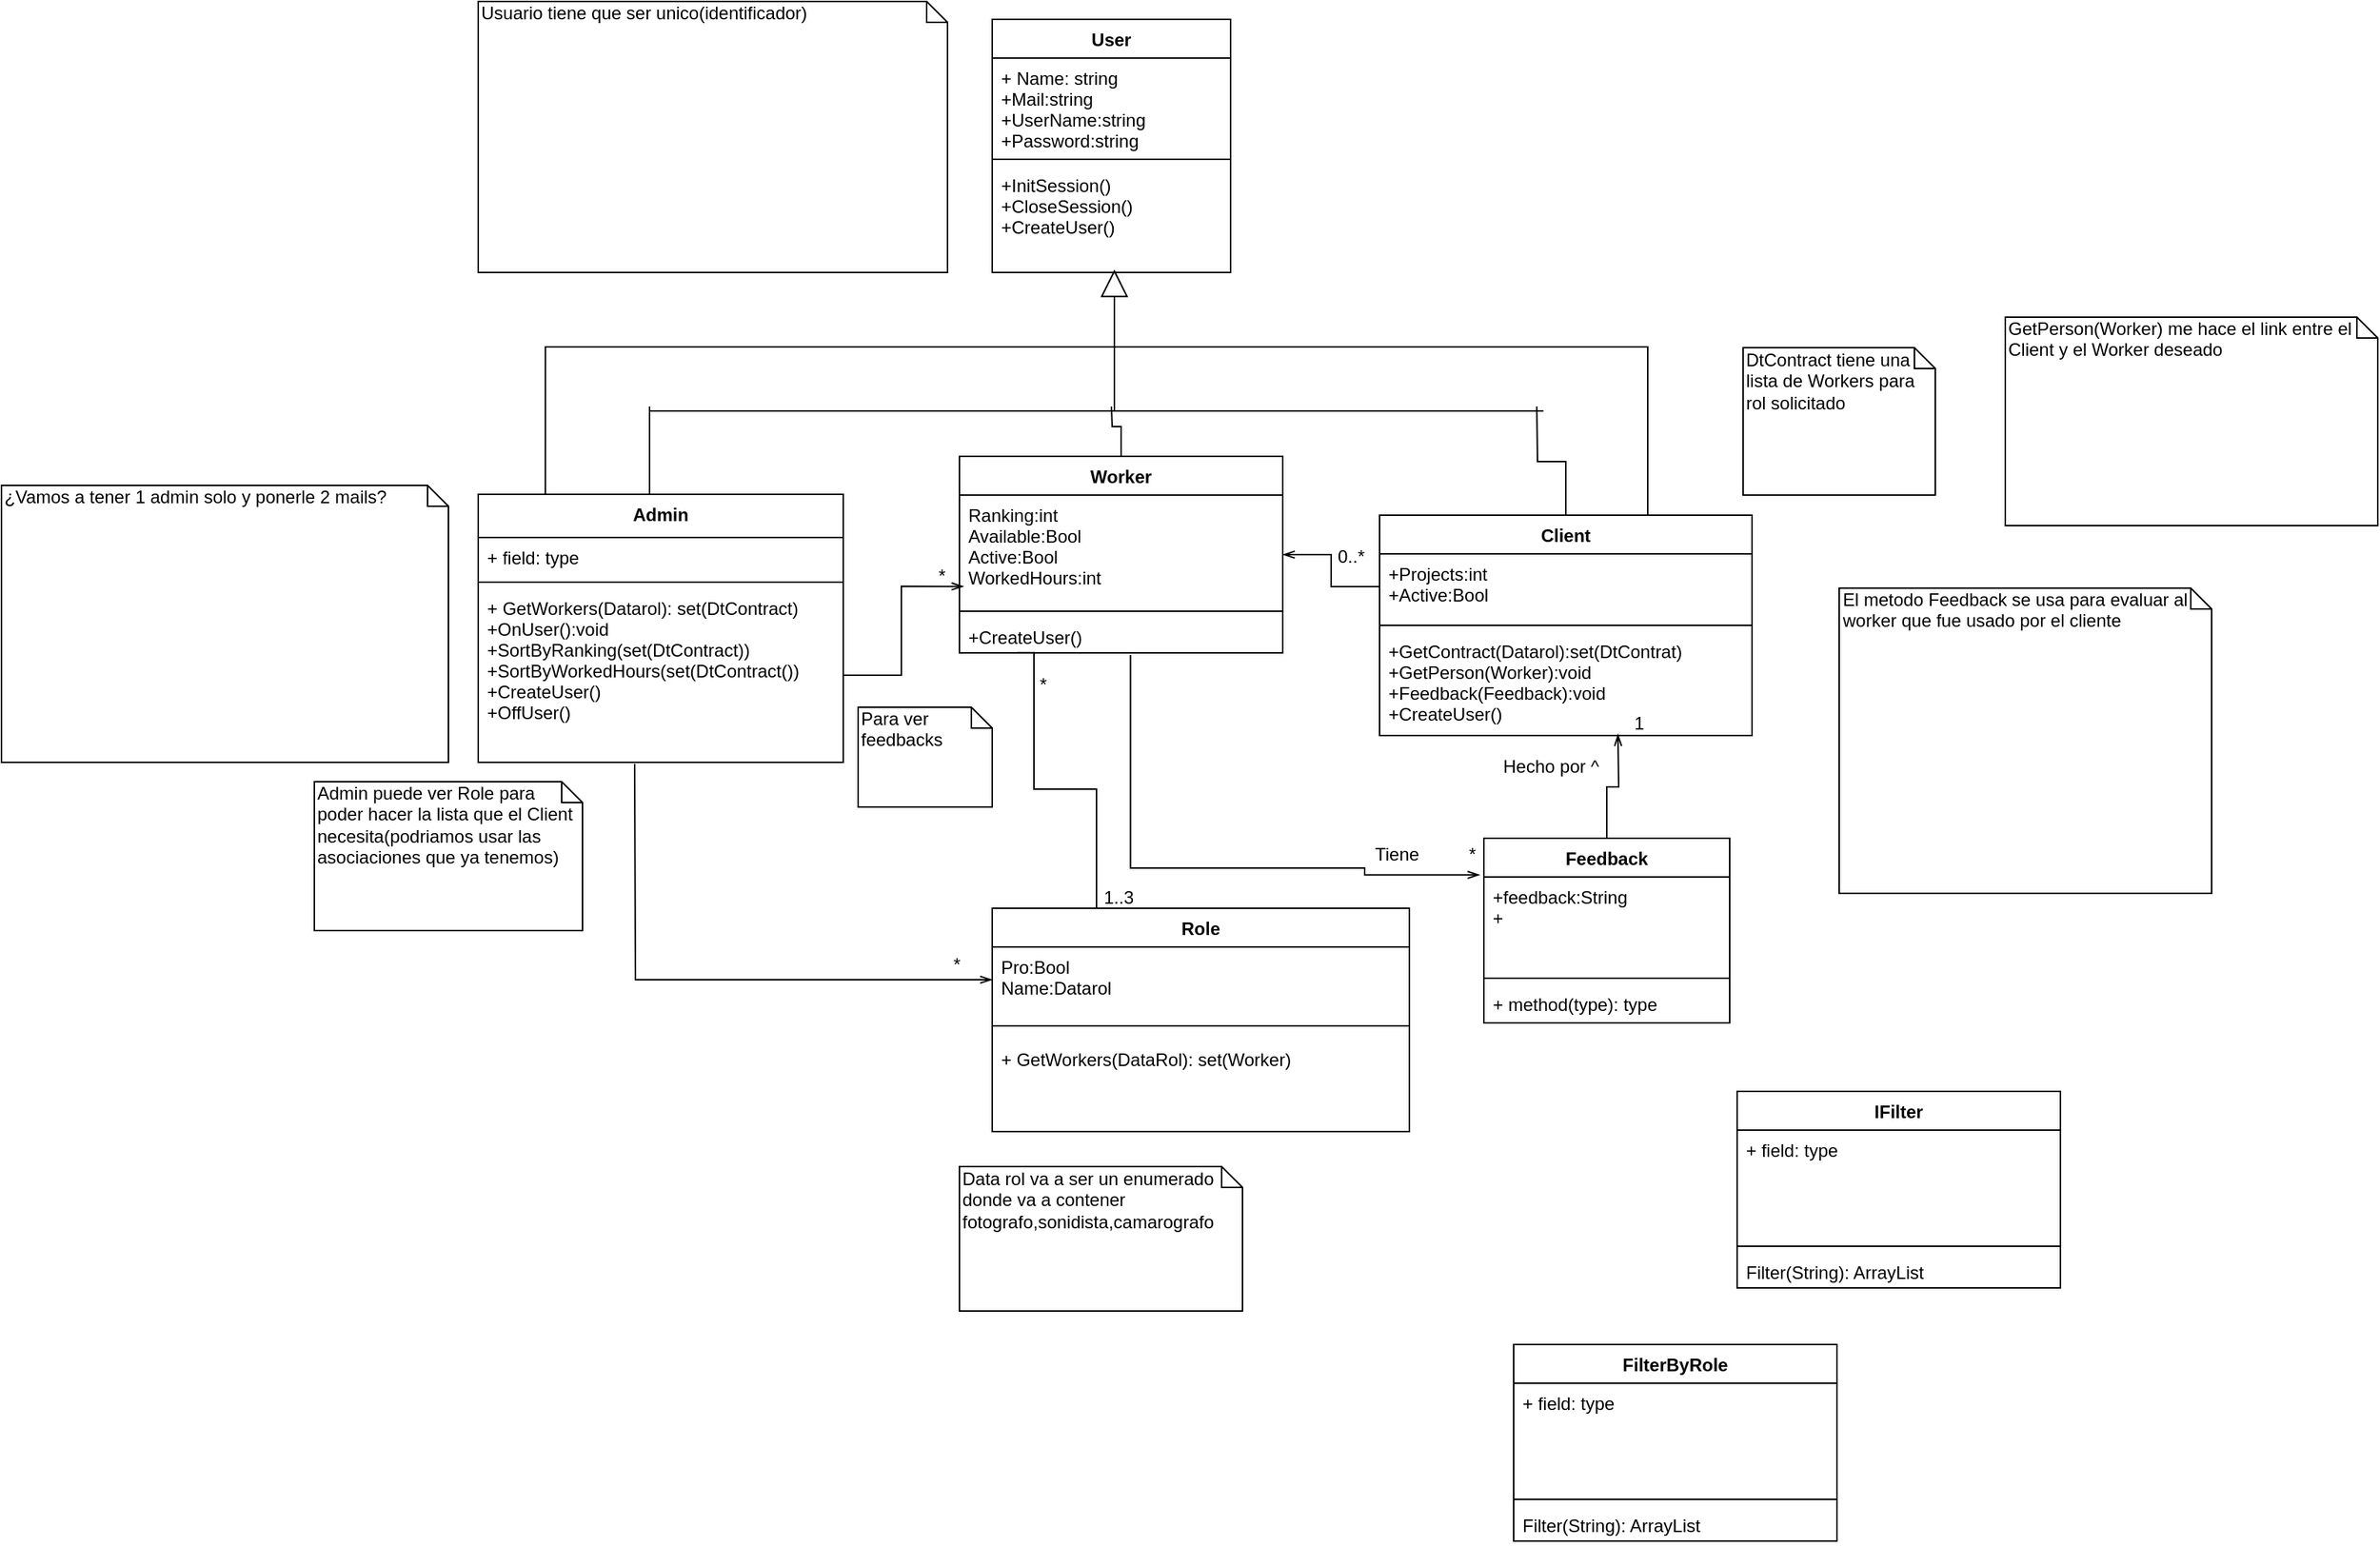 <mxfile version="10.6.6" type="device"><diagram id="SDJkYluCiTzwaR56uqzN" name="Page-1"><mxGraphModel dx="1690" dy="466" grid="1" gridSize="10" guides="1" tooltips="1" connect="1" arrows="1" fold="1" page="1" pageScale="1" pageWidth="850" pageHeight="1100" math="0" shadow="0"><root><mxCell id="0"/><mxCell id="1" parent="0"/><mxCell id="5q09OxSUYwtpQelPZ46q-1" value="User" style="swimlane;fontStyle=1;align=center;verticalAlign=top;childLayout=stackLayout;horizontal=1;startSize=26;horizontalStack=0;resizeParent=1;resizeParentMax=0;resizeLast=0;collapsible=1;marginBottom=0;" parent="1" vertex="1"><mxGeometry x="220" y="20" width="160" height="170" as="geometry"/></mxCell><mxCell id="5q09OxSUYwtpQelPZ46q-2" value="+ Name: string&#10;+Mail:string&#10;+UserName:string&#10;+Password:string&#10;" style="text;strokeColor=none;fillColor=none;align=left;verticalAlign=top;spacingLeft=4;spacingRight=4;overflow=hidden;rotatable=0;points=[[0,0.5],[1,0.5]];portConstraint=eastwest;" parent="5q09OxSUYwtpQelPZ46q-1" vertex="1"><mxGeometry y="26" width="160" height="64" as="geometry"/></mxCell><mxCell id="5q09OxSUYwtpQelPZ46q-3" value="" style="line;strokeWidth=1;fillColor=none;align=left;verticalAlign=middle;spacingTop=-1;spacingLeft=3;spacingRight=3;rotatable=0;labelPosition=right;points=[];portConstraint=eastwest;" parent="5q09OxSUYwtpQelPZ46q-1" vertex="1"><mxGeometry y="90" width="160" height="8" as="geometry"/></mxCell><mxCell id="5q09OxSUYwtpQelPZ46q-4" value="+InitSession()&#10;+CloseSession()&#10;+CreateUser()" style="text;strokeColor=none;fillColor=none;align=left;verticalAlign=top;spacingLeft=4;spacingRight=4;overflow=hidden;rotatable=0;points=[[0,0.5],[1,0.5]];portConstraint=eastwest;" parent="5q09OxSUYwtpQelPZ46q-1" vertex="1"><mxGeometry y="98" width="160" height="72" as="geometry"/></mxCell><mxCell id="5q09OxSUYwtpQelPZ46q-5" value="&lt;br&gt;&lt;br&gt;" style="endArrow=block;endSize=16;endFill=0;html=1;entryX=0.513;entryY=1.069;entryDx=0;entryDy=0;entryPerimeter=0;" parent="1" edge="1"><mxGeometry width="160" relative="1" as="geometry"><mxPoint x="302" y="283" as="sourcePoint"/><mxPoint x="302" y="188" as="targetPoint"/></mxGeometry></mxCell><mxCell id="5q09OxSUYwtpQelPZ46q-10" value="" style="endArrow=none;html=1;" parent="1" edge="1"><mxGeometry width="50" height="50" relative="1" as="geometry"><mxPoint x="-10" y="283" as="sourcePoint"/><mxPoint x="590" y="283" as="targetPoint"/></mxGeometry></mxCell><mxCell id="5q09OxSUYwtpQelPZ46q-26" value="" style="edgeStyle=orthogonalEdgeStyle;rounded=0;orthogonalLoop=1;jettySize=auto;html=1;endArrow=none;endFill=0;" parent="1" source="5q09OxSUYwtpQelPZ46q-12" edge="1"><mxGeometry relative="1" as="geometry"><mxPoint x="-10" y="280" as="targetPoint"/><Array as="points"><mxPoint x="-10" y="290"/></Array></mxGeometry></mxCell><mxCell id="5q09OxSUYwtpQelPZ46q-35" value="" style="edgeStyle=orthogonalEdgeStyle;rounded=0;orthogonalLoop=1;jettySize=auto;html=1;endArrow=none;endFill=0;" parent="1" source="5q09OxSUYwtpQelPZ46q-27" edge="1"><mxGeometry relative="1" as="geometry"><mxPoint x="300" y="280" as="targetPoint"/></mxGeometry></mxCell><mxCell id="5q09OxSUYwtpQelPZ46q-27" value="Worker" style="swimlane;fontStyle=1;align=center;verticalAlign=top;childLayout=stackLayout;horizontal=1;startSize=26;horizontalStack=0;resizeParent=1;resizeParentMax=0;resizeLast=0;collapsible=1;marginBottom=0;" parent="1" vertex="1"><mxGeometry x="198" y="313.5" width="217" height="132" as="geometry"/></mxCell><mxCell id="5q09OxSUYwtpQelPZ46q-28" value="Ranking:int&#10;Available:Bool&#10;Active:Bool&#10;WorkedHours:int&#10;" style="text;strokeColor=none;fillColor=none;align=left;verticalAlign=top;spacingLeft=4;spacingRight=4;overflow=hidden;rotatable=0;points=[[0,0.5],[1,0.5]];portConstraint=eastwest;" parent="5q09OxSUYwtpQelPZ46q-27" vertex="1"><mxGeometry y="26" width="217" height="74" as="geometry"/></mxCell><mxCell id="5q09OxSUYwtpQelPZ46q-29" value="" style="line;strokeWidth=1;fillColor=none;align=left;verticalAlign=middle;spacingTop=-1;spacingLeft=3;spacingRight=3;rotatable=0;labelPosition=right;points=[];portConstraint=eastwest;" parent="5q09OxSUYwtpQelPZ46q-27" vertex="1"><mxGeometry y="100" width="217" height="8" as="geometry"/></mxCell><mxCell id="5q09OxSUYwtpQelPZ46q-30" value="+CreateUser()" style="text;strokeColor=none;fillColor=none;align=left;verticalAlign=top;spacingLeft=4;spacingRight=4;overflow=hidden;rotatable=0;points=[[0,0.5],[1,0.5]];portConstraint=eastwest;" parent="5q09OxSUYwtpQelPZ46q-27" vertex="1"><mxGeometry y="108" width="217" height="24" as="geometry"/></mxCell><mxCell id="5q09OxSUYwtpQelPZ46q-89" style="edgeStyle=orthogonalEdgeStyle;rounded=0;orthogonalLoop=1;jettySize=auto;html=1;exitX=0.5;exitY=0;exitDx=0;exitDy=0;startArrow=none;startFill=0;endArrow=none;endFill=0;" parent="1" source="5q09OxSUYwtpQelPZ46q-36" edge="1"><mxGeometry relative="1" as="geometry"><mxPoint x="585.529" y="280" as="targetPoint"/></mxGeometry></mxCell><mxCell id="k8MaMHGygyyiRWq4Le-P-3" style="edgeStyle=orthogonalEdgeStyle;rounded=0;orthogonalLoop=1;jettySize=auto;html=1;exitX=0.75;exitY=0;exitDx=0;exitDy=0;entryX=0.184;entryY=0.009;entryDx=0;entryDy=0;entryPerimeter=0;endArrow=none;endFill=0;" parent="1" source="5q09OxSUYwtpQelPZ46q-36" target="5q09OxSUYwtpQelPZ46q-12" edge="1"><mxGeometry relative="1" as="geometry"><Array as="points"><mxPoint x="660" y="240"/><mxPoint x="-80" y="240"/></Array></mxGeometry></mxCell><mxCell id="5q09OxSUYwtpQelPZ46q-36" value="Client" style="swimlane;fontStyle=1;align=center;verticalAlign=top;childLayout=stackLayout;horizontal=1;startSize=26;horizontalStack=0;resizeParent=1;resizeParentMax=0;resizeLast=0;collapsible=1;marginBottom=0;" parent="1" vertex="1"><mxGeometry x="480" y="353" width="250" height="148" as="geometry"/></mxCell><mxCell id="5q09OxSUYwtpQelPZ46q-37" value="+Projects:int&#10;+Active:Bool&#10;" style="text;strokeColor=none;fillColor=none;align=left;verticalAlign=top;spacingLeft=4;spacingRight=4;overflow=hidden;rotatable=0;points=[[0,0.5],[1,0.5]];portConstraint=eastwest;" parent="5q09OxSUYwtpQelPZ46q-36" vertex="1"><mxGeometry y="26" width="250" height="44" as="geometry"/></mxCell><mxCell id="5q09OxSUYwtpQelPZ46q-38" value="" style="line;strokeWidth=1;fillColor=none;align=left;verticalAlign=middle;spacingTop=-1;spacingLeft=3;spacingRight=3;rotatable=0;labelPosition=right;points=[];portConstraint=eastwest;" parent="5q09OxSUYwtpQelPZ46q-36" vertex="1"><mxGeometry y="70" width="250" height="8" as="geometry"/></mxCell><mxCell id="5q09OxSUYwtpQelPZ46q-39" value="+GetContract(Datarol):set(DtContrat)&#10;+GetPerson(Worker):void&#10;+Feedback(Feedback):void&#10;+CreateUser()&#10;" style="text;strokeColor=none;fillColor=none;align=left;verticalAlign=top;spacingLeft=4;spacingRight=4;overflow=hidden;rotatable=0;points=[[0,0.5],[1,0.5]];portConstraint=eastwest;" parent="5q09OxSUYwtpQelPZ46q-36" vertex="1"><mxGeometry y="78" width="250" height="70" as="geometry"/></mxCell><mxCell id="5q09OxSUYwtpQelPZ46q-85" style="edgeStyle=orthogonalEdgeStyle;rounded=0;orthogonalLoop=1;jettySize=auto;html=1;exitX=0.5;exitY=0;exitDx=0;exitDy=0;entryX=0.177;entryY=0.997;entryDx=0;entryDy=0;entryPerimeter=0;startArrow=none;startFill=0;endArrow=none;endFill=0;" parent="1" source="5q09OxSUYwtpQelPZ46q-53" target="5q09OxSUYwtpQelPZ46q-30" edge="1"><mxGeometry relative="1" as="geometry"><Array as="points"><mxPoint x="290" y="617"/><mxPoint x="290" y="537"/><mxPoint x="248" y="537"/></Array></mxGeometry></mxCell><mxCell id="5q09OxSUYwtpQelPZ46q-62" value="1..3" style="text;html=1;resizable=0;points=[];autosize=1;align=left;verticalAlign=top;spacingTop=-4;" parent="1" vertex="1"><mxGeometry x="293" y="600" width="40" height="20" as="geometry"/></mxCell><mxCell id="5q09OxSUYwtpQelPZ46q-63" value="*" style="text;html=1;resizable=0;points=[];autosize=1;align=left;verticalAlign=top;spacingTop=-4;" parent="1" vertex="1"><mxGeometry x="250" y="457" width="20" height="20" as="geometry"/></mxCell><mxCell id="5q09OxSUYwtpQelPZ46q-64" value="Feedback" style="swimlane;fontStyle=1;align=center;verticalAlign=top;childLayout=stackLayout;horizontal=1;startSize=26;horizontalStack=0;resizeParent=1;resizeParentMax=0;resizeLast=0;collapsible=1;marginBottom=0;" parent="1" vertex="1"><mxGeometry x="550" y="570" width="165" height="124" as="geometry"/></mxCell><mxCell id="5q09OxSUYwtpQelPZ46q-65" value="+feedback:String&#10;+&#10;" style="text;strokeColor=none;fillColor=none;align=left;verticalAlign=top;spacingLeft=4;spacingRight=4;overflow=hidden;rotatable=0;points=[[0,0.5],[1,0.5]];portConstraint=eastwest;" parent="5q09OxSUYwtpQelPZ46q-64" vertex="1"><mxGeometry y="26" width="165" height="64" as="geometry"/></mxCell><mxCell id="5q09OxSUYwtpQelPZ46q-66" value="" style="line;strokeWidth=1;fillColor=none;align=left;verticalAlign=middle;spacingTop=-1;spacingLeft=3;spacingRight=3;rotatable=0;labelPosition=right;points=[];portConstraint=eastwest;" parent="5q09OxSUYwtpQelPZ46q-64" vertex="1"><mxGeometry y="90" width="165" height="8" as="geometry"/></mxCell><mxCell id="5q09OxSUYwtpQelPZ46q-67" value="+ method(type): type" style="text;strokeColor=none;fillColor=none;align=left;verticalAlign=top;spacingLeft=4;spacingRight=4;overflow=hidden;rotatable=0;points=[[0,0.5],[1,0.5]];portConstraint=eastwest;" parent="5q09OxSUYwtpQelPZ46q-64" vertex="1"><mxGeometry y="98" width="165" height="26" as="geometry"/></mxCell><mxCell id="5q09OxSUYwtpQelPZ46q-75" value="*" style="text;html=1;resizable=0;points=[];autosize=1;align=left;verticalAlign=top;spacingTop=-4;" parent="1" vertex="1"><mxGeometry x="538" y="571" width="20" height="20" as="geometry"/></mxCell><mxCell id="5q09OxSUYwtpQelPZ46q-76" value="Hecho por ^" style="text;html=1;resizable=0;points=[];autosize=1;align=left;verticalAlign=top;spacingTop=-4;" parent="1" vertex="1"><mxGeometry x="561" y="512" width="80" height="20" as="geometry"/></mxCell><mxCell id="5q09OxSUYwtpQelPZ46q-77" value="Tiene&amp;nbsp;" style="text;html=1;resizable=0;points=[];autosize=1;align=left;verticalAlign=top;spacingTop=-4;" parent="1" vertex="1"><mxGeometry x="475" y="571" width="50" height="20" as="geometry"/></mxCell><mxCell id="5q09OxSUYwtpQelPZ46q-86" value="Data rol va a ser un enumerado donde va a contener fotografo,sonidista,camarografo&amp;nbsp;" style="shape=note;whiteSpace=wrap;html=1;size=14;verticalAlign=top;align=left;spacingTop=-6;" parent="1" vertex="1"><mxGeometry x="198" y="790.5" width="190" height="97" as="geometry"/></mxCell><mxCell id="5q09OxSUYwtpQelPZ46q-87" style="edgeStyle=orthogonalEdgeStyle;rounded=0;orthogonalLoop=1;jettySize=auto;html=1;exitX=1;exitY=0.5;exitDx=0;exitDy=0;entryX=0.013;entryY=0.829;entryDx=0;entryDy=0;entryPerimeter=0;startArrow=none;startFill=0;endArrow=openThin;endFill=0;" parent="1" source="5q09OxSUYwtpQelPZ46q-15" target="5q09OxSUYwtpQelPZ46q-28" edge="1"><mxGeometry relative="1" as="geometry"/></mxCell><mxCell id="5q09OxSUYwtpQelPZ46q-88" value="*" style="text;html=1;resizable=0;points=[];autosize=1;align=left;verticalAlign=top;spacingTop=-4;" parent="1" vertex="1"><mxGeometry x="182" y="384" width="20" height="20" as="geometry"/></mxCell><mxCell id="5q09OxSUYwtpQelPZ46q-90" value="DtContract&amp;nbsp;tiene una lista de Workers para rol solicitado" style="shape=note;whiteSpace=wrap;html=1;size=14;verticalAlign=top;align=left;spacingTop=-6;" parent="1" vertex="1"><mxGeometry x="724" y="240.5" width="129" height="99" as="geometry"/></mxCell><mxCell id="TyFhL4nCGPg7oJpDTBno-1" value="Para ver feedbacks" style="shape=note;whiteSpace=wrap;html=1;size=14;verticalAlign=top;align=left;spacingTop=-6;" parent="1" vertex="1"><mxGeometry x="130" y="482" width="90" height="67" as="geometry"/></mxCell><mxCell id="TyFhL4nCGPg7oJpDTBno-4" value="Admin puede ver Role para poder hacer la lista que el Client necesita(podriamos usar las asociaciones que ya tenemos)" style="shape=note;whiteSpace=wrap;html=1;size=14;verticalAlign=top;align=left;spacingTop=-6;" parent="1" vertex="1"><mxGeometry x="-235" y="532" width="180" height="100" as="geometry"/></mxCell><mxCell id="5q09OxSUYwtpQelPZ46q-73" value="1" style="text;html=1;resizable=0;points=[];autosize=1;align=left;verticalAlign=top;spacingTop=-4;" parent="1" vertex="1"><mxGeometry x="649" y="482.5" width="20" height="20" as="geometry"/></mxCell><mxCell id="TyFhL4nCGPg7oJpDTBno-5" style="edgeStyle=orthogonalEdgeStyle;rounded=0;orthogonalLoop=1;jettySize=auto;html=1;exitX=0.5;exitY=0;exitDx=0;exitDy=0;startArrow=none;startFill=0;endArrow=openThin;endFill=0;" parent="1" source="5q09OxSUYwtpQelPZ46q-64" edge="1"><mxGeometry relative="1" as="geometry"><mxPoint x="590" y="574" as="sourcePoint"/><mxPoint x="640" y="500" as="targetPoint"/></mxGeometry></mxCell><mxCell id="k8MaMHGygyyiRWq4Le-P-5" value="El metodo Feedback se usa para evaluar al worker que fue usado por el cliente" style="shape=note;whiteSpace=wrap;html=1;size=14;verticalAlign=top;align=left;spacingTop=-6;" parent="1" vertex="1"><mxGeometry x="788.5" y="402" width="250" height="205" as="geometry"/></mxCell><mxCell id="k8MaMHGygyyiRWq4Le-P-6" style="edgeStyle=orthogonalEdgeStyle;rounded=0;orthogonalLoop=1;jettySize=auto;html=1;exitX=0;exitY=0.5;exitDx=0;exitDy=0;endArrow=openThin;endFill=0;" parent="1" source="5q09OxSUYwtpQelPZ46q-37" target="5q09OxSUYwtpQelPZ46q-27" edge="1"><mxGeometry relative="1" as="geometry"/></mxCell><mxCell id="k8MaMHGygyyiRWq4Le-P-7" value="0..*" style="text;html=1;resizable=0;points=[];autosize=1;align=left;verticalAlign=top;spacingTop=-4;" parent="1" vertex="1"><mxGeometry x="450" y="371" width="30" height="20" as="geometry"/></mxCell><mxCell id="k8MaMHGygyyiRWq4Le-P-8" value="GetPerson(Worker) me hace el link entre el Client y el Worker deseado" style="shape=note;whiteSpace=wrap;html=1;size=14;verticalAlign=top;align=left;spacingTop=-6;" parent="1" vertex="1"><mxGeometry x="900" y="220" width="250" height="140" as="geometry"/></mxCell><mxCell id="k8MaMHGygyyiRWq4Le-P-9" value="Usuario tiene que ser unico(identificador)" style="shape=note;whiteSpace=wrap;html=1;size=14;verticalAlign=top;align=left;spacingTop=-6;" parent="1" vertex="1"><mxGeometry x="-125" y="8" width="315" height="182" as="geometry"/></mxCell><mxCell id="k8MaMHGygyyiRWq4Le-P-13" style="edgeStyle=orthogonalEdgeStyle;rounded=0;orthogonalLoop=1;jettySize=auto;html=1;entryX=0.529;entryY=1.057;entryDx=0;entryDy=0;entryPerimeter=0;startArrow=openThin;startFill=0;endArrow=none;endFill=0;exitX=-0.017;exitY=-0.022;exitDx=0;exitDy=0;exitPerimeter=0;" parent="1" source="5q09OxSUYwtpQelPZ46q-65" target="5q09OxSUYwtpQelPZ46q-30" edge="1"><mxGeometry relative="1" as="geometry"><mxPoint x="490" y="595" as="sourcePoint"/><Array as="points"><mxPoint x="470" y="595"/><mxPoint x="470" y="590"/><mxPoint x="313" y="590"/></Array></mxGeometry></mxCell><mxCell id="k8MaMHGygyyiRWq4Le-P-15" value="" style="group" parent="1" vertex="1" connectable="0"><mxGeometry x="-125" y="339" width="625" height="500" as="geometry"/></mxCell><mxCell id="5q09OxSUYwtpQelPZ46q-12" value="Admin" style="swimlane;fontStyle=1;align=center;verticalAlign=top;childLayout=stackLayout;horizontal=1;startSize=29;horizontalStack=0;resizeParent=1;resizeParentMax=0;resizeLast=0;collapsible=1;marginBottom=0;" parent="k8MaMHGygyyiRWq4Le-P-15" vertex="1"><mxGeometry width="245" height="180" as="geometry"/></mxCell><mxCell id="5q09OxSUYwtpQelPZ46q-13" value="+ field: type" style="text;strokeColor=none;fillColor=none;align=left;verticalAlign=top;spacingLeft=4;spacingRight=4;overflow=hidden;rotatable=0;points=[[0,0.5],[1,0.5]];portConstraint=eastwest;" parent="5q09OxSUYwtpQelPZ46q-12" vertex="1"><mxGeometry y="29" width="245" height="26" as="geometry"/></mxCell><mxCell id="5q09OxSUYwtpQelPZ46q-14" value="" style="line;strokeWidth=1;fillColor=none;align=left;verticalAlign=middle;spacingTop=-1;spacingLeft=3;spacingRight=3;rotatable=0;labelPosition=right;points=[];portConstraint=eastwest;" parent="5q09OxSUYwtpQelPZ46q-12" vertex="1"><mxGeometry y="55" width="245" height="8" as="geometry"/></mxCell><mxCell id="5q09OxSUYwtpQelPZ46q-15" value="+ GetWorkers(Datarol): set(DtContract)&#10;+OnUser():void&#10;+SortByRanking(set(DtContract))&#10;+SortByWorkedHours(set(DtContract())&#10;+CreateUser()&#10;+OffUser()&#10;&#10;" style="text;strokeColor=none;fillColor=none;align=left;verticalAlign=top;spacingLeft=4;spacingRight=4;overflow=hidden;rotatable=0;points=[[0,0.5],[1,0.5]];portConstraint=eastwest;" parent="5q09OxSUYwtpQelPZ46q-12" vertex="1"><mxGeometry y="63" width="245" height="117" as="geometry"/></mxCell><mxCell id="5q09OxSUYwtpQelPZ46q-53" value="Role" style="swimlane;fontStyle=1;align=center;verticalAlign=top;childLayout=stackLayout;horizontal=1;startSize=26;horizontalStack=0;resizeParent=1;resizeParentMax=0;resizeLast=0;collapsible=1;marginBottom=0;" parent="k8MaMHGygyyiRWq4Le-P-15" vertex="1"><mxGeometry x="345" y="278" width="280" height="150" as="geometry"/></mxCell><mxCell id="5q09OxSUYwtpQelPZ46q-54" value="Pro:Bool&#10;Name:Datarol&#10;" style="text;strokeColor=none;fillColor=none;align=left;verticalAlign=top;spacingLeft=4;spacingRight=4;overflow=hidden;rotatable=0;points=[[0,0.5],[1,0.5]];portConstraint=eastwest;" parent="5q09OxSUYwtpQelPZ46q-53" vertex="1"><mxGeometry y="26" width="280" height="44" as="geometry"/></mxCell><mxCell id="5q09OxSUYwtpQelPZ46q-55" value="" style="line;strokeWidth=1;fillColor=none;align=left;verticalAlign=middle;spacingTop=-1;spacingLeft=3;spacingRight=3;rotatable=0;labelPosition=right;points=[];portConstraint=eastwest;" parent="5q09OxSUYwtpQelPZ46q-53" vertex="1"><mxGeometry y="70" width="280" height="18" as="geometry"/></mxCell><mxCell id="5q09OxSUYwtpQelPZ46q-56" value="+ GetWorkers(DataRol): set(Worker)&#10;&#10;" style="text;strokeColor=none;fillColor=none;align=left;verticalAlign=top;spacingLeft=4;spacingRight=4;overflow=hidden;rotatable=0;points=[[0,0.5],[1,0.5]];portConstraint=eastwest;" parent="5q09OxSUYwtpQelPZ46q-53" vertex="1"><mxGeometry y="88" width="280" height="62" as="geometry"/></mxCell><mxCell id="TyFhL4nCGPg7oJpDTBno-3" style="edgeStyle=orthogonalEdgeStyle;rounded=0;orthogonalLoop=1;jettySize=auto;html=1;exitX=0;exitY=0.5;exitDx=0;exitDy=0;endArrow=none;endFill=0;startArrow=openThin;startFill=0;" parent="k8MaMHGygyyiRWq4Le-P-15" source="5q09OxSUYwtpQelPZ46q-54" edge="1"><mxGeometry relative="1" as="geometry"><mxPoint x="105" y="181" as="targetPoint"/></mxGeometry></mxCell><mxCell id="k8MaMHGygyyiRWq4Le-P-14" value="*" style="text;html=1;resizable=0;points=[];autosize=1;align=left;verticalAlign=top;spacingTop=-4;" parent="k8MaMHGygyyiRWq4Le-P-15" vertex="1"><mxGeometry x="317" y="306" width="20" height="20" as="geometry"/></mxCell><mxCell id="k8MaMHGygyyiRWq4Le-P-21" value="¿Vamos a tener 1 admin solo y ponerle 2 mails?" style="shape=note;whiteSpace=wrap;html=1;size=14;verticalAlign=top;align=left;spacingTop=-6;" parent="1" vertex="1"><mxGeometry x="-445" y="333" width="300" height="186" as="geometry"/></mxCell><mxCell id="DrMzChRHCpbH1wMLI-_u-1" value="IFilter" style="swimlane;fontStyle=1;align=center;verticalAlign=top;childLayout=stackLayout;horizontal=1;startSize=26;horizontalStack=0;resizeParent=1;resizeParentMax=0;resizeLast=0;collapsible=1;marginBottom=0;" vertex="1" parent="1"><mxGeometry x="720" y="740" width="217" height="132" as="geometry"/></mxCell><mxCell id="DrMzChRHCpbH1wMLI-_u-2" value="+ field: type&#10;&#10;" style="text;strokeColor=none;fillColor=none;align=left;verticalAlign=top;spacingLeft=4;spacingRight=4;overflow=hidden;rotatable=0;points=[[0,0.5],[1,0.5]];portConstraint=eastwest;" vertex="1" parent="DrMzChRHCpbH1wMLI-_u-1"><mxGeometry y="26" width="217" height="74" as="geometry"/></mxCell><mxCell id="DrMzChRHCpbH1wMLI-_u-3" value="" style="line;strokeWidth=1;fillColor=none;align=left;verticalAlign=middle;spacingTop=-1;spacingLeft=3;spacingRight=3;rotatable=0;labelPosition=right;points=[];portConstraint=eastwest;" vertex="1" parent="DrMzChRHCpbH1wMLI-_u-1"><mxGeometry y="100" width="217" height="8" as="geometry"/></mxCell><mxCell id="DrMzChRHCpbH1wMLI-_u-4" value="Filter(String): ArrayList" style="text;strokeColor=none;fillColor=none;align=left;verticalAlign=top;spacingLeft=4;spacingRight=4;overflow=hidden;rotatable=0;points=[[0,0.5],[1,0.5]];portConstraint=eastwest;" vertex="1" parent="DrMzChRHCpbH1wMLI-_u-1"><mxGeometry y="108" width="217" height="24" as="geometry"/></mxCell><mxCell id="DrMzChRHCpbH1wMLI-_u-5" value="FilterByRole" style="swimlane;fontStyle=1;align=center;verticalAlign=top;childLayout=stackLayout;horizontal=1;startSize=26;horizontalStack=0;resizeParent=1;resizeParentMax=0;resizeLast=0;collapsible=1;marginBottom=0;" vertex="1" parent="1"><mxGeometry x="570" y="910" width="217" height="132" as="geometry"/></mxCell><mxCell id="DrMzChRHCpbH1wMLI-_u-6" value="+ field: type&#10;" style="text;strokeColor=none;fillColor=none;align=left;verticalAlign=top;spacingLeft=4;spacingRight=4;overflow=hidden;rotatable=0;points=[[0,0.5],[1,0.5]];portConstraint=eastwest;" vertex="1" parent="DrMzChRHCpbH1wMLI-_u-5"><mxGeometry y="26" width="217" height="74" as="geometry"/></mxCell><mxCell id="DrMzChRHCpbH1wMLI-_u-7" value="" style="line;strokeWidth=1;fillColor=none;align=left;verticalAlign=middle;spacingTop=-1;spacingLeft=3;spacingRight=3;rotatable=0;labelPosition=right;points=[];portConstraint=eastwest;" vertex="1" parent="DrMzChRHCpbH1wMLI-_u-5"><mxGeometry y="100" width="217" height="8" as="geometry"/></mxCell><mxCell id="DrMzChRHCpbH1wMLI-_u-8" value="Filter(String): ArrayList" style="text;strokeColor=none;fillColor=none;align=left;verticalAlign=top;spacingLeft=4;spacingRight=4;overflow=hidden;rotatable=0;points=[[0,0.5],[1,0.5]];portConstraint=eastwest;" vertex="1" parent="DrMzChRHCpbH1wMLI-_u-5"><mxGeometry y="108" width="217" height="24" as="geometry"/></mxCell></root></mxGraphModel></diagram></mxfile>
